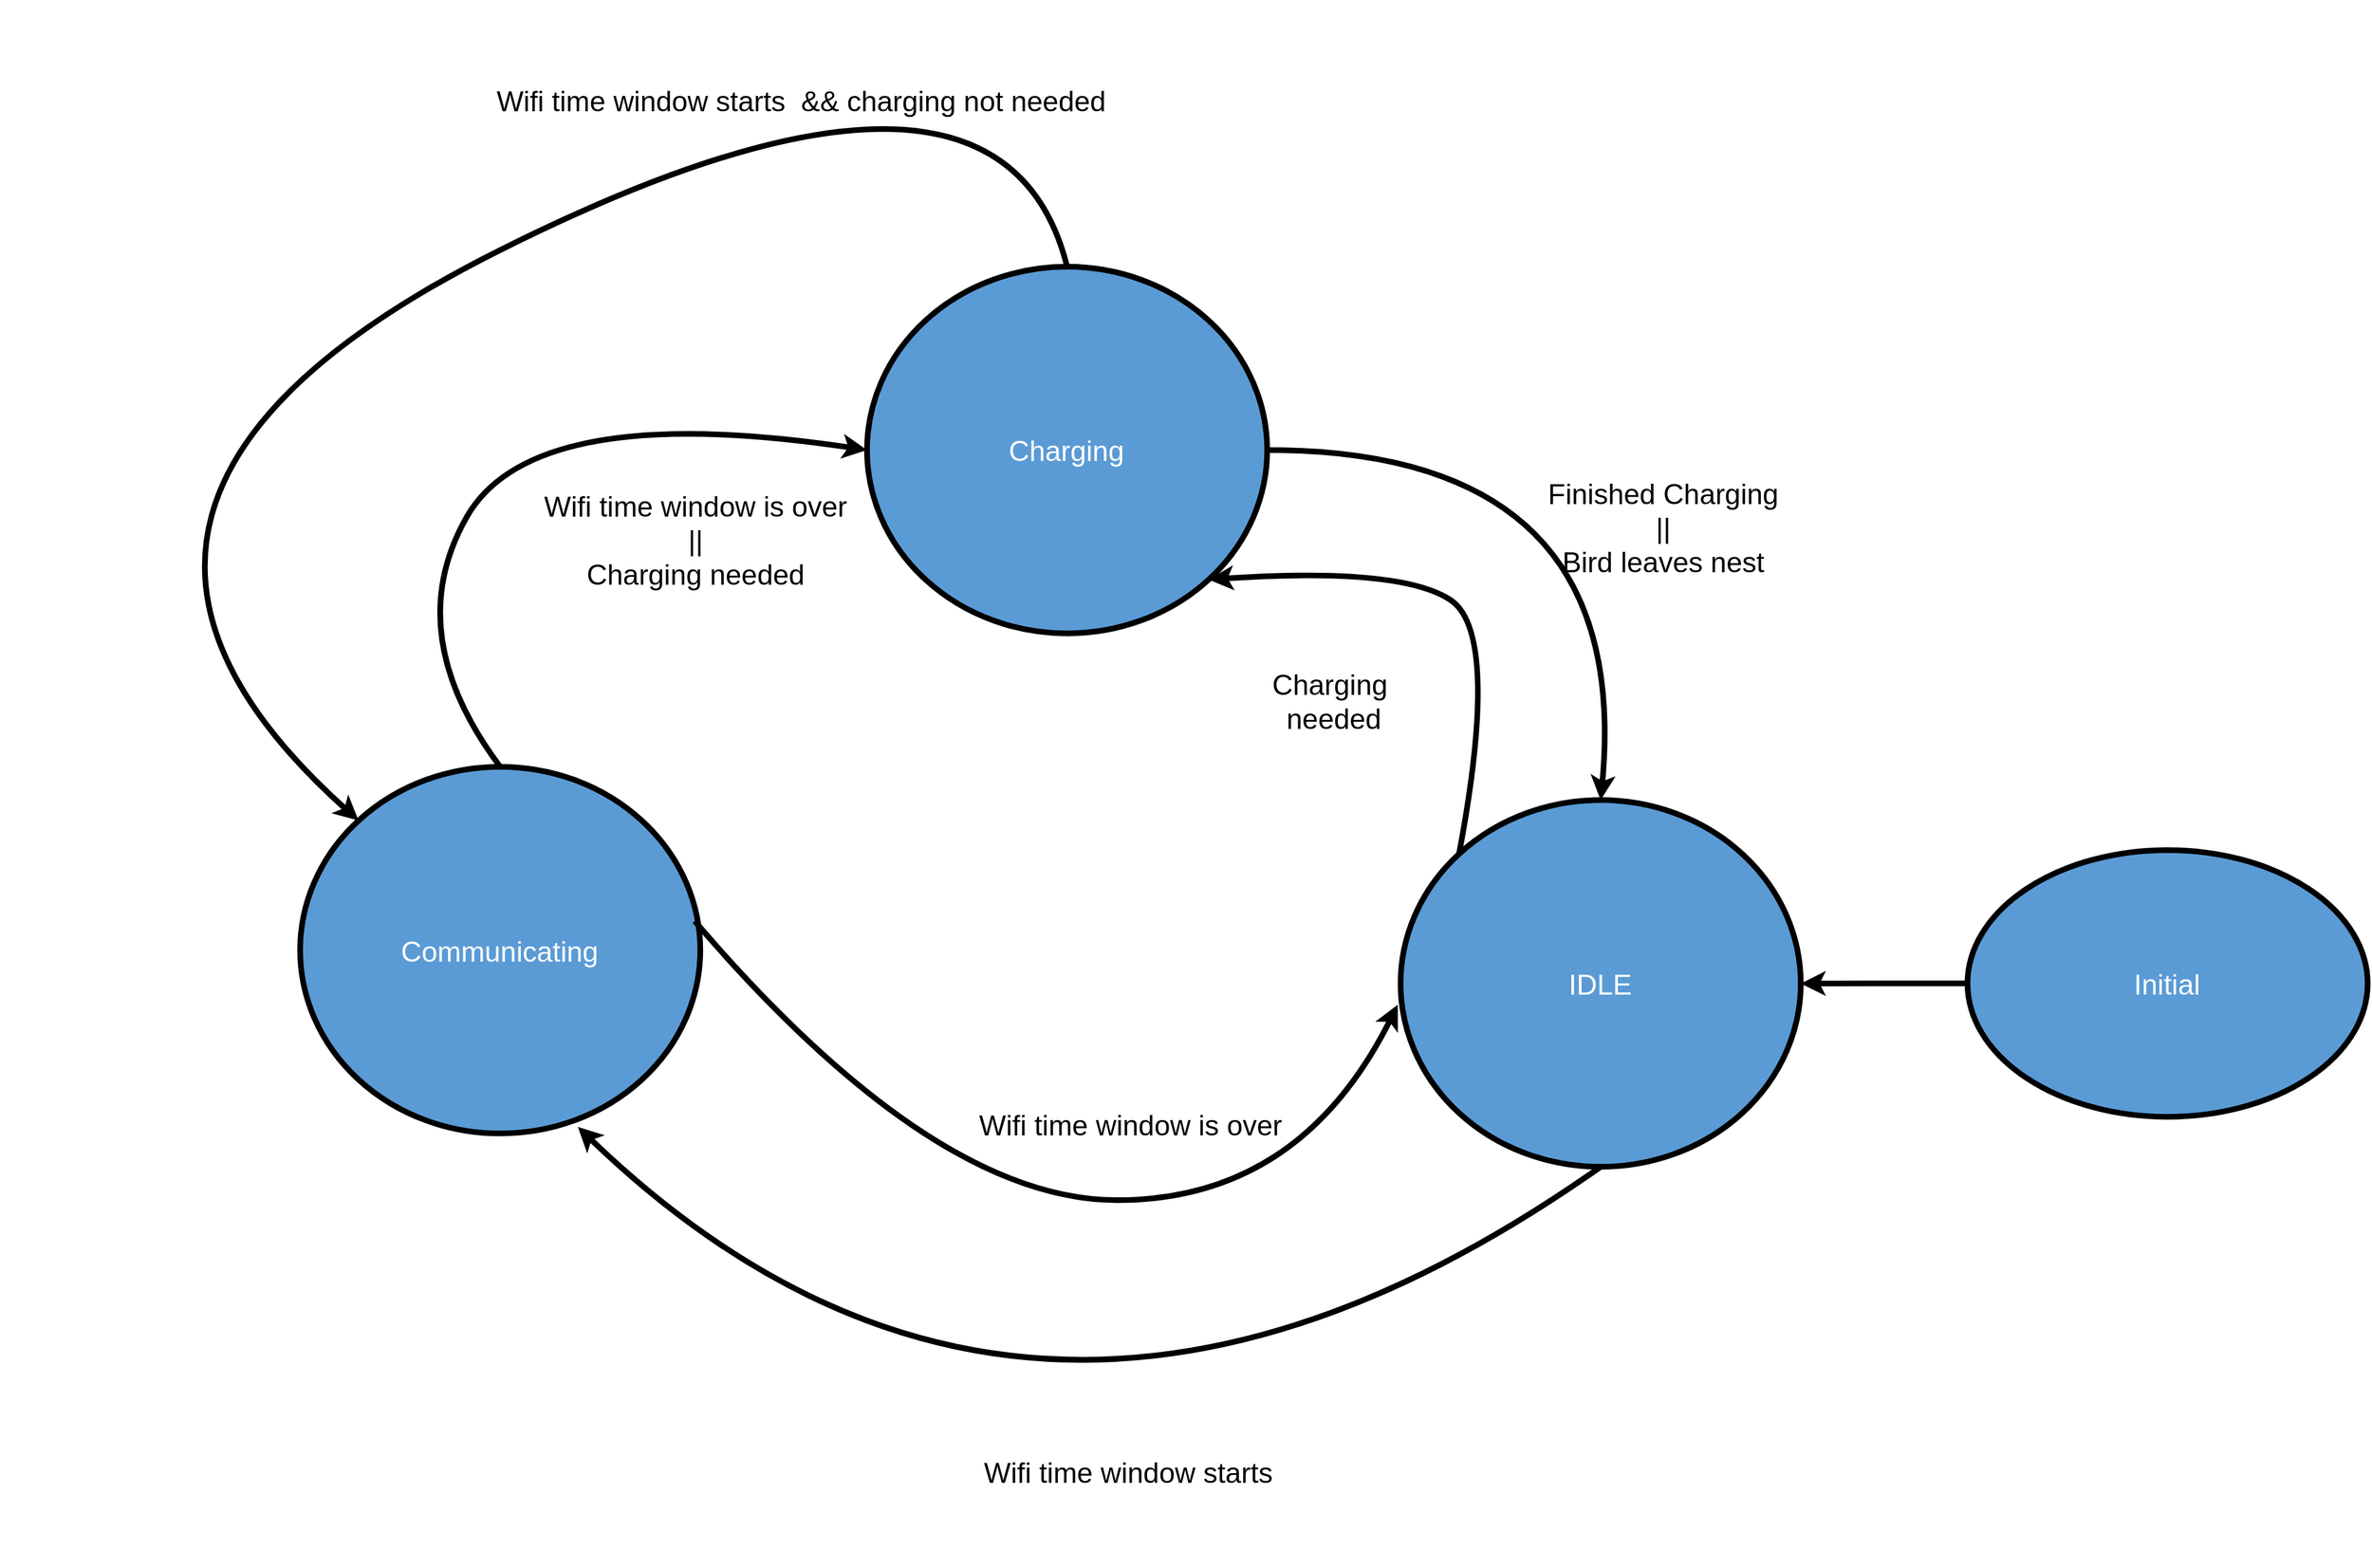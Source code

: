 <mxfile version="15.3.7" type="device"><diagram id="ybrsWdan0ShkMbSulkhG" name="Page-1"><mxGraphModel dx="2908" dy="1783" grid="1" gridSize="10" guides="1" tooltips="1" connect="1" arrows="1" fold="1" page="1" pageScale="1" pageWidth="827" pageHeight="1169" math="0" shadow="0"><root><mxCell id="0"/><mxCell id="1" parent="0"/><mxCell id="SnhwpmwMQ-W2vCWZpdW--1" value="" style="group" vertex="1" connectable="0" parent="1"><mxGeometry x="30" y="50" width="2084.69" height="1380" as="geometry"/></mxCell><mxCell id="rRkWEbGHpoSw0f3LIx2J-1" value="Charging&lt;br style=&quot;font-size: 25px;&quot;&gt;" style="ellipse;whiteSpace=wrap;html=1;fillColor=#5B9BD5;fontColor=#FFFFFF;strokeWidth=5;fontSize=25;" parent="SnhwpmwMQ-W2vCWZpdW--1" vertex="1"><mxGeometry x="763.408" y="234.894" width="352.342" height="322.979" as="geometry"/></mxCell><mxCell id="rRkWEbGHpoSw0f3LIx2J-2" value="IDLE" style="ellipse;whiteSpace=wrap;html=1;fillColor=#5B9BD5;fontColor=#FFFFFF;strokeWidth=5;fontSize=25;" parent="SnhwpmwMQ-W2vCWZpdW--1" vertex="1"><mxGeometry x="1233.197" y="704.681" width="352.342" height="322.979" as="geometry"/></mxCell><mxCell id="rRkWEbGHpoSw0f3LIx2J-3" value="Communicating" style="ellipse;whiteSpace=wrap;html=1;fillColor=#5B9BD5;fontColor=#FFFFFF;strokeWidth=5;fontSize=25;" parent="SnhwpmwMQ-W2vCWZpdW--1" vertex="1"><mxGeometry x="264.256" y="675.319" width="352.342" height="322.979" as="geometry"/></mxCell><mxCell id="rRkWEbGHpoSw0f3LIx2J-4" value="Wifi time window is over&lt;br style=&quot;font-size: 25px;&quot;&gt;||&lt;br style=&quot;font-size: 25px;&quot;&gt;Charging needed" style="curved=1;endArrow=classic;html=1;exitX=0.5;exitY=0;exitDx=0;exitDy=0;entryX=0;entryY=0.5;entryDx=0;entryDy=0;labelBackgroundColor=none;strokeWidth=5;fontSize=25;" parent="SnhwpmwMQ-W2vCWZpdW--1" source="rRkWEbGHpoSw0f3LIx2J-3" target="rRkWEbGHpoSw0f3LIx2J-1" edge="1"><mxGeometry x="0.591" y="-100" width="50" height="50" relative="1" as="geometry"><mxPoint x="851.493" y="910.213" as="sourcePoint"/><mxPoint x="998.302" y="763.404" as="targetPoint"/><Array as="points"><mxPoint x="352.342" y="557.872"/><mxPoint x="469.789" y="352.34"/></Array><mxPoint x="1" as="offset"/></mxGeometry></mxCell><mxCell id="rRkWEbGHpoSw0f3LIx2J-5" value="Finished Charging&lt;br style=&quot;font-size: 25px;&quot;&gt;||&lt;br style=&quot;font-size: 25px;&quot;&gt;Bird leaves nest" style="curved=1;endArrow=classic;html=1;exitX=1;exitY=0.5;exitDx=0;exitDy=0;entryX=0.5;entryY=0;entryDx=0;entryDy=0;labelBackgroundColor=none;strokeWidth=5;fontSize=25;" parent="SnhwpmwMQ-W2vCWZpdW--1" source="rRkWEbGHpoSw0f3LIx2J-1" target="rRkWEbGHpoSw0f3LIx2J-2" edge="1"><mxGeometry x="0.226" y="32" width="50" height="50" relative="1" as="geometry"><mxPoint x="1233.197" y="587.234" as="sourcePoint"/><mxPoint x="1380.006" y="440.426" as="targetPoint"/><Array as="points"><mxPoint x="1438.73" y="396.383"/></Array><mxPoint as="offset"/></mxGeometry></mxCell><mxCell id="rRkWEbGHpoSw0f3LIx2J-6" value="Wifi time window starts" style="curved=1;endArrow=classic;html=1;exitX=0.5;exitY=1;exitDx=0;exitDy=0;entryX=0.694;entryY=0.982;entryDx=0;entryDy=0;entryPerimeter=0;labelBackgroundColor=none;strokeWidth=5;fontSize=25;" parent="SnhwpmwMQ-W2vCWZpdW--1" source="rRkWEbGHpoSw0f3LIx2J-2" target="rRkWEbGHpoSw0f3LIx2J-3" edge="1"><mxGeometry x="-0.153" y="-21" width="50" height="50" relative="1" as="geometry"><mxPoint x="851.493" y="1027.66" as="sourcePoint"/><mxPoint x="1145.111" y="1335.957" as="targetPoint"/><Array as="points"><mxPoint x="910.217" y="1380"/></Array><mxPoint as="offset"/></mxGeometry></mxCell><mxCell id="rRkWEbGHpoSw0f3LIx2J-7" value="&lt;br style=&quot;font-size: 25px;&quot;&gt;&lt;br style=&quot;font-size: 25px;&quot;&gt;&lt;span style=&quot;color: rgb(0, 0, 0); font-family: helvetica; font-size: 25px; font-style: normal; font-weight: 400; letter-spacing: normal; text-align: center; text-indent: 0px; text-transform: none; word-spacing: 0px; display: inline; float: none;&quot;&gt;Wifi time window is over&lt;/span&gt;" style="curved=1;endArrow=classic;html=1;exitX=0.986;exitY=0.421;exitDx=0;exitDy=0;exitPerimeter=0;entryX=-0.007;entryY=0.558;entryDx=0;entryDy=0;entryPerimeter=0;labelBackgroundColor=none;strokeWidth=5;fontSize=25;" parent="SnhwpmwMQ-W2vCWZpdW--1" source="rRkWEbGHpoSw0f3LIx2J-3" target="rRkWEbGHpoSw0f3LIx2J-2" edge="1"><mxGeometry x="0.186" y="97" width="50" height="50" relative="1" as="geometry"><mxPoint x="851.493" y="763.404" as="sourcePoint"/><mxPoint x="998.302" y="616.596" as="targetPoint"/><Array as="points"><mxPoint x="822.131" y="1057.021"/><mxPoint x="1145.111" y="1057.021"/></Array><mxPoint x="-1" as="offset"/></mxGeometry></mxCell><mxCell id="rRkWEbGHpoSw0f3LIx2J-8" value="" style="curved=1;endArrow=classic;html=1;entryX=1;entryY=1;entryDx=0;entryDy=0;exitX=0;exitY=0;exitDx=0;exitDy=0;strokeWidth=5;fontSize=25;" parent="SnhwpmwMQ-W2vCWZpdW--1" source="rRkWEbGHpoSw0f3LIx2J-2" target="rRkWEbGHpoSw0f3LIx2J-1" edge="1"><mxGeometry width="50" height="50" relative="1" as="geometry"><mxPoint x="851.493" y="763.404" as="sourcePoint"/><mxPoint x="998.302" y="616.596" as="targetPoint"/><Array as="points"><mxPoint x="1321.282" y="557.872"/><mxPoint x="1233.197" y="499.149"/></Array></mxGeometry></mxCell><mxCell id="rRkWEbGHpoSw0f3LIx2J-9" value="Charging&amp;nbsp; needed" style="text;html=1;strokeColor=none;fillColor=none;align=center;verticalAlign=middle;whiteSpace=wrap;rounded=0;strokeWidth=5;fontSize=25;" parent="SnhwpmwMQ-W2vCWZpdW--1" vertex="1"><mxGeometry x="1115.75" y="587.234" width="117.447" height="58.723" as="geometry"/></mxCell><mxCell id="rRkWEbGHpoSw0f3LIx2J-10" value="Wifi time window starts&amp;nbsp; &amp;amp;&amp;amp; charging not needed" style="curved=1;endArrow=classic;html=1;exitX=0.5;exitY=0;exitDx=0;exitDy=0;entryX=0;entryY=0;entryDx=0;entryDy=0;labelBackgroundColor=none;strokeWidth=5;fontSize=25;" parent="SnhwpmwMQ-W2vCWZpdW--1" source="rRkWEbGHpoSw0f3LIx2J-1" target="rRkWEbGHpoSw0f3LIx2J-3" edge="1"><mxGeometry x="-0.468" width="50" height="50" relative="1" as="geometry"><mxPoint x="851.493" y="968.936" as="sourcePoint"/><mxPoint x="998.302" y="822.128" as="targetPoint"/><Array as="points"><mxPoint x="880.855"/><mxPoint y="440.426"/></Array><mxPoint as="offset"/></mxGeometry></mxCell><mxCell id="rRkWEbGHpoSw0f3LIx2J-11" value="" style="edgeStyle=orthogonalEdgeStyle;rounded=0;orthogonalLoop=1;jettySize=auto;html=1;strokeWidth=5;fontSize=25;" parent="SnhwpmwMQ-W2vCWZpdW--1" source="rRkWEbGHpoSw0f3LIx2J-12" target="rRkWEbGHpoSw0f3LIx2J-2" edge="1"><mxGeometry relative="1" as="geometry"/></mxCell><mxCell id="rRkWEbGHpoSw0f3LIx2J-12" value="Initial" style="ellipse;whiteSpace=wrap;html=1;fillColor=#5B9BD5;fontColor=#FFFFFF;strokeWidth=5;fontSize=25;" parent="SnhwpmwMQ-W2vCWZpdW--1" vertex="1"><mxGeometry x="1732.348" y="748.723" width="352.342" height="234.894" as="geometry"/></mxCell></root></mxGraphModel></diagram></mxfile>